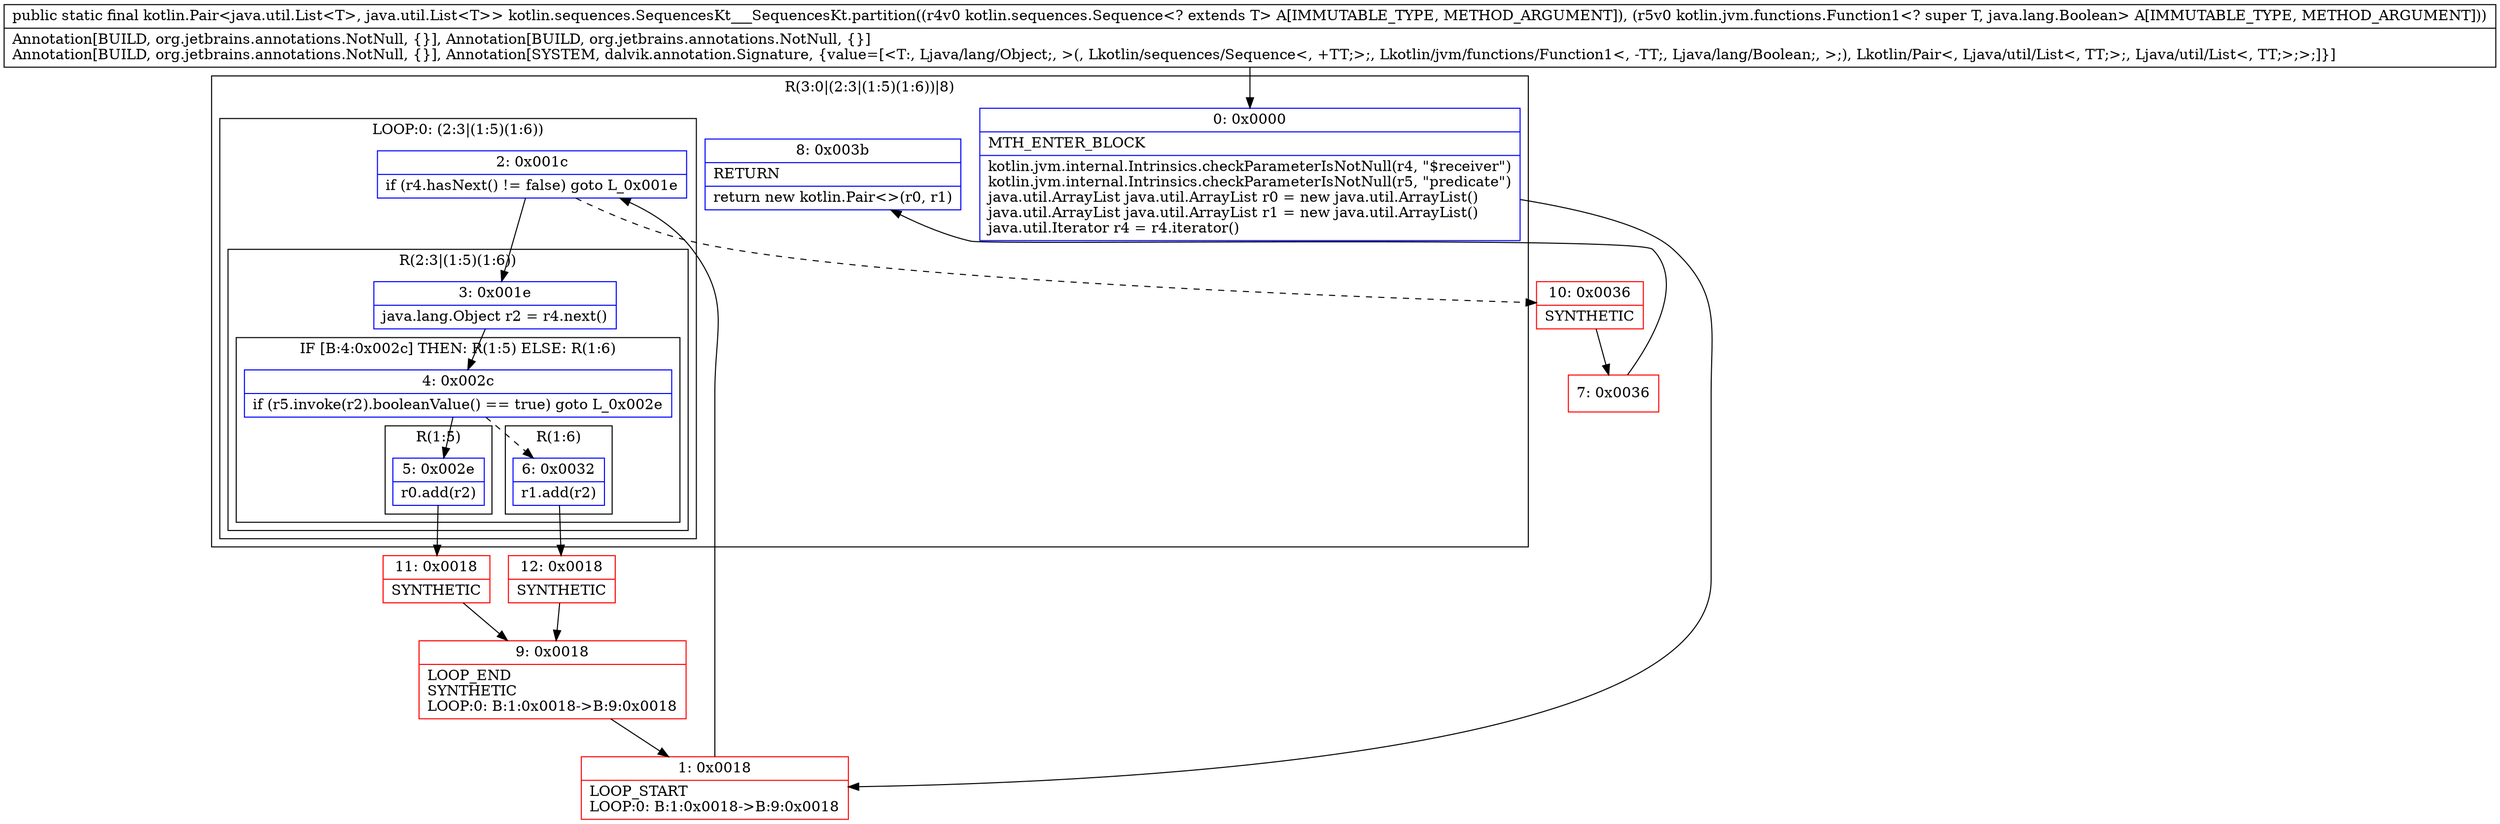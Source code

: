 digraph "CFG forkotlin.sequences.SequencesKt___SequencesKt.partition(Lkotlin\/sequences\/Sequence;Lkotlin\/jvm\/functions\/Function1;)Lkotlin\/Pair;" {
subgraph cluster_Region_1944529848 {
label = "R(3:0|(2:3|(1:5)(1:6))|8)";
node [shape=record,color=blue];
Node_0 [shape=record,label="{0\:\ 0x0000|MTH_ENTER_BLOCK\l|kotlin.jvm.internal.Intrinsics.checkParameterIsNotNull(r4, \"$receiver\")\lkotlin.jvm.internal.Intrinsics.checkParameterIsNotNull(r5, \"predicate\")\ljava.util.ArrayList java.util.ArrayList r0 = new java.util.ArrayList()\ljava.util.ArrayList java.util.ArrayList r1 = new java.util.ArrayList()\ljava.util.Iterator r4 = r4.iterator()\l}"];
subgraph cluster_LoopRegion_918302665 {
label = "LOOP:0: (2:3|(1:5)(1:6))";
node [shape=record,color=blue];
Node_2 [shape=record,label="{2\:\ 0x001c|if (r4.hasNext() != false) goto L_0x001e\l}"];
subgraph cluster_Region_1300555351 {
label = "R(2:3|(1:5)(1:6))";
node [shape=record,color=blue];
Node_3 [shape=record,label="{3\:\ 0x001e|java.lang.Object r2 = r4.next()\l}"];
subgraph cluster_IfRegion_105970085 {
label = "IF [B:4:0x002c] THEN: R(1:5) ELSE: R(1:6)";
node [shape=record,color=blue];
Node_4 [shape=record,label="{4\:\ 0x002c|if (r5.invoke(r2).booleanValue() == true) goto L_0x002e\l}"];
subgraph cluster_Region_2039739955 {
label = "R(1:5)";
node [shape=record,color=blue];
Node_5 [shape=record,label="{5\:\ 0x002e|r0.add(r2)\l}"];
}
subgraph cluster_Region_858692497 {
label = "R(1:6)";
node [shape=record,color=blue];
Node_6 [shape=record,label="{6\:\ 0x0032|r1.add(r2)\l}"];
}
}
}
}
Node_8 [shape=record,label="{8\:\ 0x003b|RETURN\l|return new kotlin.Pair\<\>(r0, r1)\l}"];
}
Node_1 [shape=record,color=red,label="{1\:\ 0x0018|LOOP_START\lLOOP:0: B:1:0x0018\-\>B:9:0x0018\l}"];
Node_7 [shape=record,color=red,label="{7\:\ 0x0036}"];
Node_9 [shape=record,color=red,label="{9\:\ 0x0018|LOOP_END\lSYNTHETIC\lLOOP:0: B:1:0x0018\-\>B:9:0x0018\l}"];
Node_10 [shape=record,color=red,label="{10\:\ 0x0036|SYNTHETIC\l}"];
Node_11 [shape=record,color=red,label="{11\:\ 0x0018|SYNTHETIC\l}"];
Node_12 [shape=record,color=red,label="{12\:\ 0x0018|SYNTHETIC\l}"];
MethodNode[shape=record,label="{public static final kotlin.Pair\<java.util.List\<T\>, java.util.List\<T\>\> kotlin.sequences.SequencesKt___SequencesKt.partition((r4v0 kotlin.sequences.Sequence\<? extends T\> A[IMMUTABLE_TYPE, METHOD_ARGUMENT]), (r5v0 kotlin.jvm.functions.Function1\<? super T, java.lang.Boolean\> A[IMMUTABLE_TYPE, METHOD_ARGUMENT]))  | Annotation[BUILD, org.jetbrains.annotations.NotNull, \{\}], Annotation[BUILD, org.jetbrains.annotations.NotNull, \{\}]\lAnnotation[BUILD, org.jetbrains.annotations.NotNull, \{\}], Annotation[SYSTEM, dalvik.annotation.Signature, \{value=[\<T:, Ljava\/lang\/Object;, \>(, Lkotlin\/sequences\/Sequence\<, +TT;\>;, Lkotlin\/jvm\/functions\/Function1\<, \-TT;, Ljava\/lang\/Boolean;, \>;), Lkotlin\/Pair\<, Ljava\/util\/List\<, TT;\>;, Ljava\/util\/List\<, TT;\>;\>;]\}]\l}"];
MethodNode -> Node_0;
Node_0 -> Node_1;
Node_2 -> Node_3;
Node_2 -> Node_10[style=dashed];
Node_3 -> Node_4;
Node_4 -> Node_5;
Node_4 -> Node_6[style=dashed];
Node_5 -> Node_11;
Node_6 -> Node_12;
Node_1 -> Node_2;
Node_7 -> Node_8;
Node_9 -> Node_1;
Node_10 -> Node_7;
Node_11 -> Node_9;
Node_12 -> Node_9;
}


